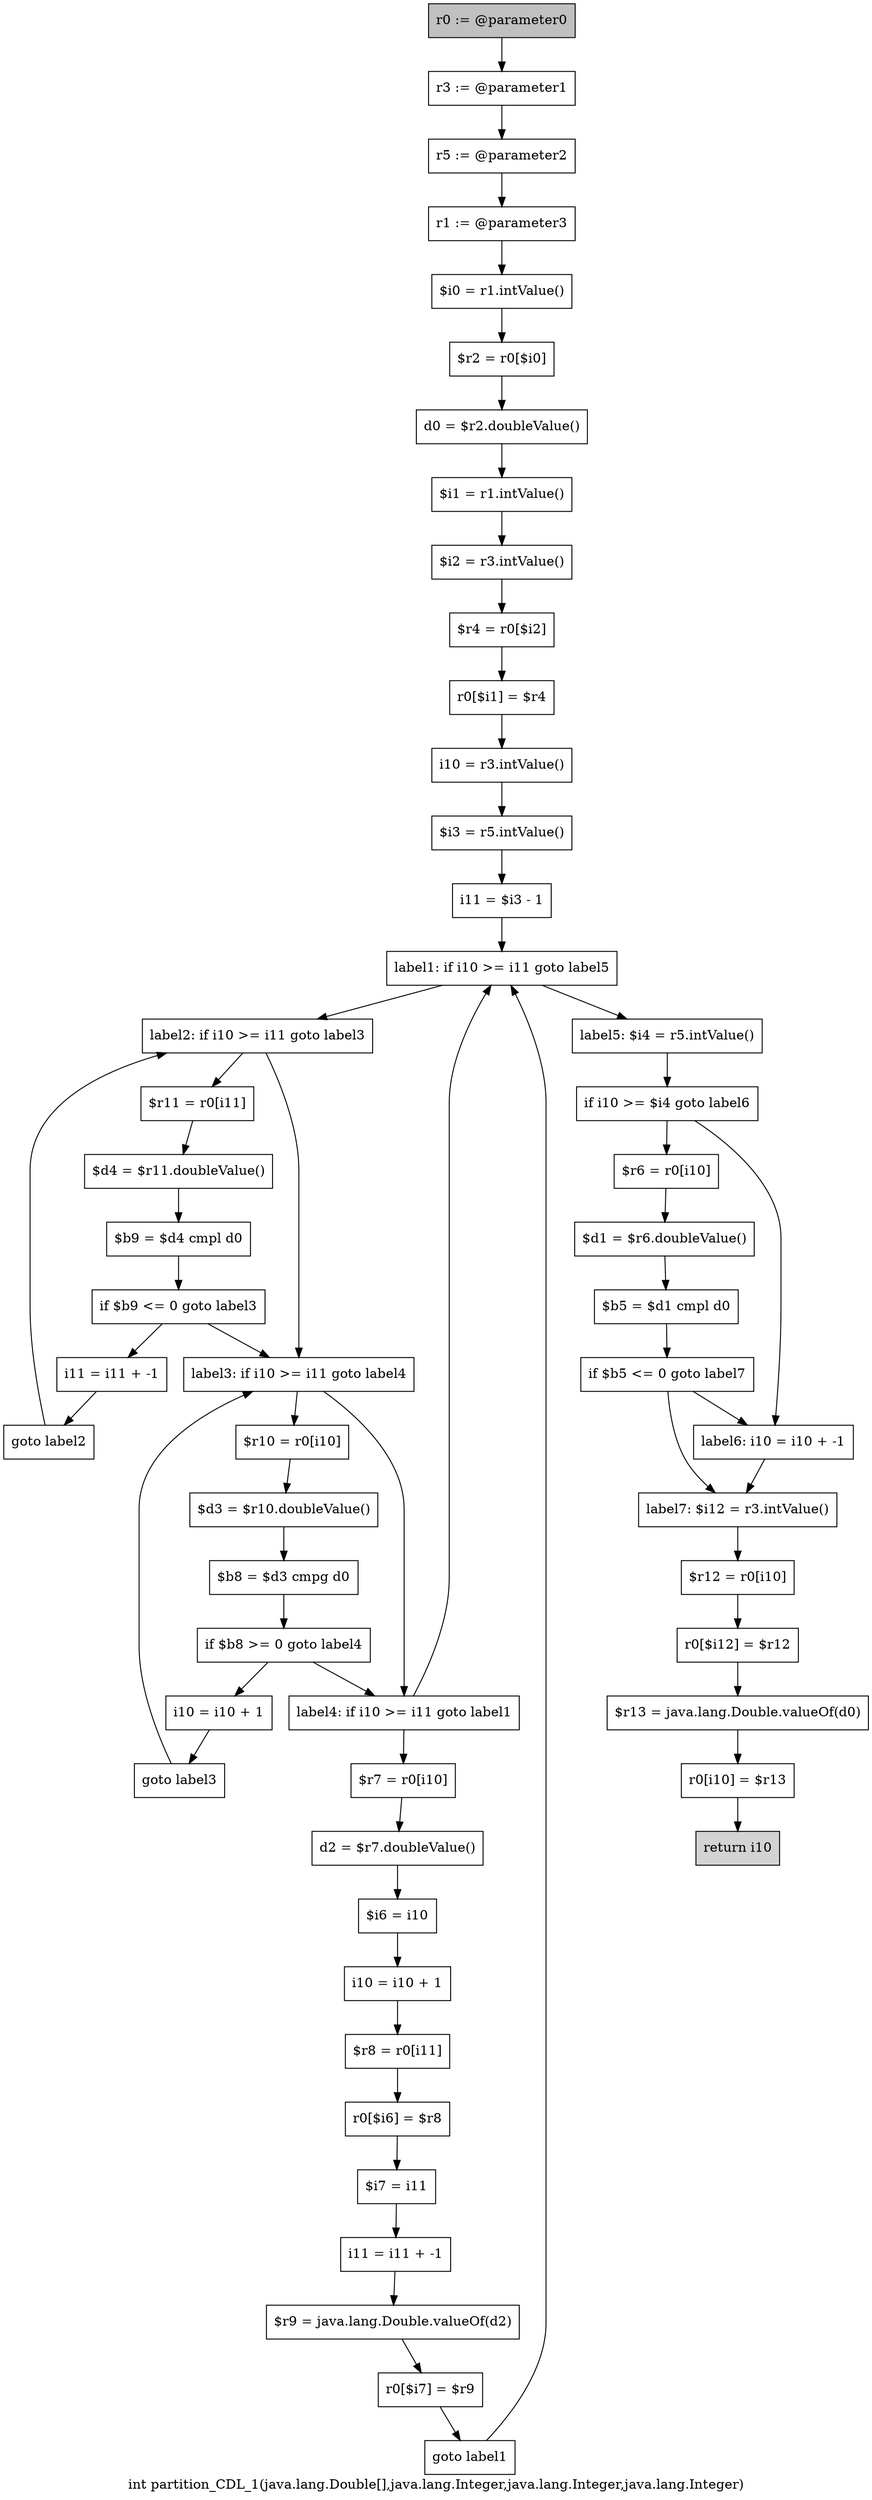 digraph "int partition_CDL_1(java.lang.Double[],java.lang.Integer,java.lang.Integer,java.lang.Integer)" {
    label="int partition_CDL_1(java.lang.Double[],java.lang.Integer,java.lang.Integer,java.lang.Integer)";
    node [shape=box];
    "0" [style=filled,fillcolor=gray,label="r0 := @parameter0",];
    "1" [label="r3 := @parameter1",];
    "0"->"1";
    "2" [label="r5 := @parameter2",];
    "1"->"2";
    "3" [label="r1 := @parameter3",];
    "2"->"3";
    "4" [label="$i0 = r1.intValue()",];
    "3"->"4";
    "5" [label="$r2 = r0[$i0]",];
    "4"->"5";
    "6" [label="d0 = $r2.doubleValue()",];
    "5"->"6";
    "7" [label="$i1 = r1.intValue()",];
    "6"->"7";
    "8" [label="$i2 = r3.intValue()",];
    "7"->"8";
    "9" [label="$r4 = r0[$i2]",];
    "8"->"9";
    "10" [label="r0[$i1] = $r4",];
    "9"->"10";
    "11" [label="i10 = r3.intValue()",];
    "10"->"11";
    "12" [label="$i3 = r5.intValue()",];
    "11"->"12";
    "13" [label="i11 = $i3 - 1",];
    "12"->"13";
    "14" [label="label1: if i10 >= i11 goto label5",];
    "13"->"14";
    "15" [label="label2: if i10 >= i11 goto label3",];
    "14"->"15";
    "41" [label="label5: $i4 = r5.intValue()",];
    "14"->"41";
    "16" [label="$r11 = r0[i11]",];
    "15"->"16";
    "22" [label="label3: if i10 >= i11 goto label4",];
    "15"->"22";
    "17" [label="$d4 = $r11.doubleValue()",];
    "16"->"17";
    "18" [label="$b9 = $d4 cmpl d0",];
    "17"->"18";
    "19" [label="if $b9 <= 0 goto label3",];
    "18"->"19";
    "20" [label="i11 = i11 + -1",];
    "19"->"20";
    "19"->"22";
    "21" [label="goto label2",];
    "20"->"21";
    "21"->"15";
    "23" [label="$r10 = r0[i10]",];
    "22"->"23";
    "29" [label="label4: if i10 >= i11 goto label1",];
    "22"->"29";
    "24" [label="$d3 = $r10.doubleValue()",];
    "23"->"24";
    "25" [label="$b8 = $d3 cmpg d0",];
    "24"->"25";
    "26" [label="if $b8 >= 0 goto label4",];
    "25"->"26";
    "27" [label="i10 = i10 + 1",];
    "26"->"27";
    "26"->"29";
    "28" [label="goto label3",];
    "27"->"28";
    "28"->"22";
    "29"->"14";
    "30" [label="$r7 = r0[i10]",];
    "29"->"30";
    "31" [label="d2 = $r7.doubleValue()",];
    "30"->"31";
    "32" [label="$i6 = i10",];
    "31"->"32";
    "33" [label="i10 = i10 + 1",];
    "32"->"33";
    "34" [label="$r8 = r0[i11]",];
    "33"->"34";
    "35" [label="r0[$i6] = $r8",];
    "34"->"35";
    "36" [label="$i7 = i11",];
    "35"->"36";
    "37" [label="i11 = i11 + -1",];
    "36"->"37";
    "38" [label="$r9 = java.lang.Double.valueOf(d2)",];
    "37"->"38";
    "39" [label="r0[$i7] = $r9",];
    "38"->"39";
    "40" [label="goto label1",];
    "39"->"40";
    "40"->"14";
    "42" [label="if i10 >= $i4 goto label6",];
    "41"->"42";
    "43" [label="$r6 = r0[i10]",];
    "42"->"43";
    "47" [label="label6: i10 = i10 + -1",];
    "42"->"47";
    "44" [label="$d1 = $r6.doubleValue()",];
    "43"->"44";
    "45" [label="$b5 = $d1 cmpl d0",];
    "44"->"45";
    "46" [label="if $b5 <= 0 goto label7",];
    "45"->"46";
    "46"->"47";
    "48" [label="label7: $i12 = r3.intValue()",];
    "46"->"48";
    "47"->"48";
    "49" [label="$r12 = r0[i10]",];
    "48"->"49";
    "50" [label="r0[$i12] = $r12",];
    "49"->"50";
    "51" [label="$r13 = java.lang.Double.valueOf(d0)",];
    "50"->"51";
    "52" [label="r0[i10] = $r13",];
    "51"->"52";
    "53" [style=filled,fillcolor=lightgray,label="return i10",];
    "52"->"53";
}
